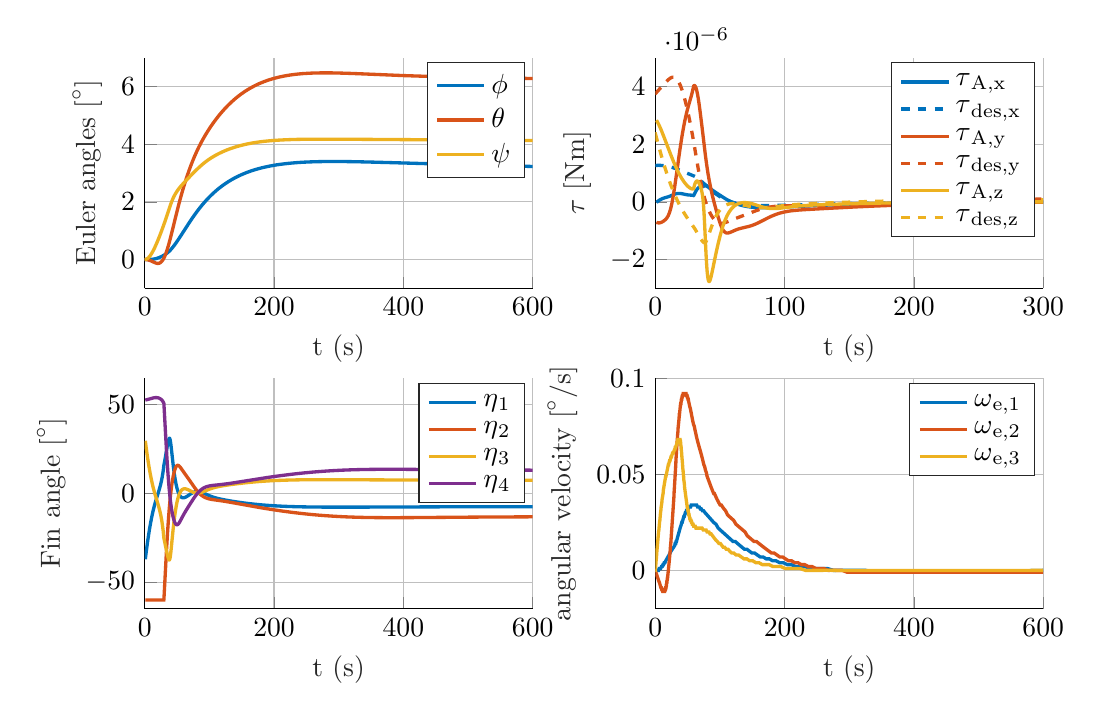 % This file was created by matlab2tikz.
%
%The latest updates can be retrieved from
%  http://www.mathworks.com/matlabcentral/fileexchange/22022-matlab2tikz-matlab2tikz
%where you can also make suggestions and rate matlab2tikz.
%
\definecolor{mycolor1}{rgb}{0.0,0.447,0.741}%
\definecolor{mycolor2}{rgb}{0.85,0.325,0.098}%
\definecolor{mycolor3}{rgb}{0.929,0.694,0.125}%
\definecolor{mycolor4}{rgb}{0.494,0.184,0.556}%
%
\begin{tikzpicture}

\begin{axis}[%
width=4.927cm,
height=2.93cm,
at={(0cm,4.07cm)},
scale only axis,
xmin=0,
xmax=600,
xlabel style={font=\color{white!15!black}},
xlabel={t (s)},
ymin=-1,
ymax=7,
ylabel style={font=\color{white!15!black}},
ylabel={$\text{Euler angles [}^\circ\text{]}$},
axis background/.style={fill=white},
axis x line*=bottom,
axis y line*=left,
xmajorgrids,
ymajorgrids,
legend style={legend cell align=left, align=left, draw=white!15!black},
yticklabel style={/pgf/number format/fixed}
]
\addplot [color=mycolor1, line width=1.2pt]
  table[row sep=crcr]{%
0	0\\
6.8	0.001\\
9.8	0.005\\
12.4	0.011\\
14.8	0.02\\
17	0.03\\
19.1	0.043\\
21.2	0.059\\
23.4	0.078\\
25.6	0.101\\
27.8	0.126\\
30	0.153\\
32	0.181\\
33.7	0.208\\
35.2	0.234\\
36.7	0.263\\
38.2	0.295\\
39.7	0.329\\
41.2	0.367\\
42.8	0.41\\
44.6	0.461\\
46.5	0.517\\
48.6	0.583\\
50.9	0.658\\
53.6	0.749\\
57.1	0.87\\
68.6	1.269\\
72	1.383\\
75.1	1.485\\
78	1.576\\
80.8	1.662\\
83.5	1.742\\
86.2	1.819\\
88.9	1.893\\
91.6	1.964\\
94.3	2.033\\
97.1	2.101\\
99.9	2.166\\
102.7	2.229\\
105.6	2.29\\
108.5	2.349\\
111.5	2.408\\
114.6	2.465\\
117.7	2.519\\
120.9	2.573\\
124.2	2.625\\
127.6	2.676\\
131	2.724\\
134.5	2.77\\
138.1	2.815\\
141.8	2.859\\
145.6	2.901\\
149.5	2.941\\
153.6	2.98\\
157.8	3.018\\
162.1	3.053\\
166.6	3.088\\
171.2	3.12\\
176	3.151\\
181	3.18\\
186.2	3.207\\
191.6	3.233\\
197.3	3.257\\
203.2	3.28\\
209.4	3.3\\
215.9	3.319\\
222.8	3.336\\
230.1	3.351\\
237.9	3.365\\
246.2	3.376\\
255.1	3.385\\
264.7	3.392\\
275.2	3.397\\
286.8	3.399\\
299.8	3.399\\
314.6	3.396\\
332.1	3.389\\
353.9	3.377\\
384.6	3.358\\
519.5	3.271\\
600.1	3.227\\
};
\addlegendentry{$\phi$}

\addplot [color=mycolor2, line width=1.2pt]
  table[row sep=crcr]{%
0	0\\
1.7	-0.001\\
3.3	-0.005\\
4.9	-0.012\\
6.6	-0.022\\
8.3	-0.034\\
10.2	-0.051\\
16	-0.112\\
17.4	-0.123\\
18.6	-0.13\\
19.7	-0.134\\
20.7	-0.134\\
21.6	-0.131\\
22.5	-0.126\\
23.3	-0.118\\
24.1	-0.108\\
24.9	-0.094\\
25.7	-0.078\\
26.5	-0.059\\
27.2	-0.039\\
27.9	-0.017\\
28.6	0.007\\
29.3	0.035\\
30	0.065\\
30.7	0.098\\
31.4	0.134\\
32.1	0.173\\
32.8	0.215\\
33.5	0.259\\
34.3	0.312\\
35.1	0.369\\
35.9	0.429\\
36.8	0.498\\
37.7	0.571\\
38.7	0.655\\
39.8	0.749\\
41.1	0.864\\
42.7	1.008\\
48.7	1.558\\
50.5	1.719\\
52	1.852\\
53.4	1.972\\
54.8	2.09\\
56.1	2.196\\
57.4	2.3\\
58.8	2.409\\
60.2	2.514\\
61.6	2.617\\
63	2.717\\
64.4	2.814\\
65.8	2.909\\
67.3	3.007\\
68.8	3.102\\
70.3	3.195\\
71.8	3.284\\
73.3	3.371\\
74.8	3.455\\
76.3	3.536\\
77.9	3.619\\
79.5	3.7\\
81.1	3.778\\
82.8	3.858\\
84.5	3.935\\
86.3	4.014\\
88.2	4.095\\
90.1	4.172\\
92.1	4.251\\
94.2	4.331\\
96.4	4.412\\
98.7	4.493\\
101.1	4.576\\
103.5	4.655\\
106	4.735\\
108.6	4.815\\
111.2	4.892\\
113.8	4.966\\
116.5	5.041\\
119.2	5.112\\
122	5.184\\
124.8	5.252\\
127.6	5.318\\
130.5	5.383\\
133.4	5.445\\
136.4	5.507\\
139.4	5.566\\
142.5	5.624\\
145.6	5.679\\
148.8	5.733\\
152.1	5.785\\
155.4	5.835\\
158.8	5.884\\
162.3	5.931\\
165.8	5.975\\
169.4	6.018\\
173.1	6.059\\
176.9	6.098\\
180.8	6.135\\
184.8	6.171\\
188.9	6.204\\
193.1	6.236\\
197.5	6.266\\
202	6.294\\
206.7	6.321\\
211.5	6.345\\
216.5	6.367\\
221.7	6.387\\
227.1	6.405\\
232.8	6.422\\
238.7	6.436\\
245	6.448\\
251.6	6.457\\
258.6	6.465\\
266.2	6.47\\
274.4	6.473\\
283.4	6.473\\
293.4	6.471\\
304.9	6.464\\
318.8	6.454\\
337.9	6.437\\
400	6.379\\
424.3	6.361\\
449.8	6.344\\
479	6.328\\
515.7	6.31\\
600.1	6.277\\
};
\addlegendentry{$\theta$}

\addplot [color=mycolor3, line width=1.2pt]
  table[row sep=crcr]{%
0	0\\
0.9	0.001\\
1.7	0.005\\
2.5	0.012\\
3.4	0.022\\
4.3	0.036\\
5.2	0.052\\
6.1	0.072\\
7	0.094\\
7.9	0.119\\
8.9	0.149\\
9.9	0.183\\
10.9	0.219\\
12	0.261\\
13.1	0.307\\
14.3	0.36\\
15.5	0.415\\
16.8	0.479\\
18.1	0.545\\
19.5	0.619\\
21	0.701\\
22.6	0.791\\
24.3	0.89\\
26.2	1.003\\
28.2	1.125\\
30.3	1.256\\
32	1.365\\
33.6	1.47\\
35.4	1.591\\
40	1.903\\
40.9	1.959\\
41.7	2.007\\
42.5	2.052\\
43.4	2.099\\
44.3	2.144\\
45.2	2.185\\
46.2	2.229\\
47.2	2.269\\
48.3	2.311\\
49.5	2.353\\
50.8	2.396\\
52.2	2.439\\
53.8	2.486\\
55.6	2.535\\
57.7	2.589\\
60.4	2.656\\
64.1	2.745\\
69.9	2.88\\
75.8	3.016\\
79.9	3.108\\
83.2	3.178\\
86.2	3.24\\
89	3.295\\
91.8	3.347\\
94.6	3.396\\
97.4	3.442\\
100.3	3.487\\
103.3	3.531\\
106.5	3.574\\
109.8	3.617\\
113.3	3.659\\
116.9	3.699\\
120.7	3.739\\
124.6	3.777\\
128.6	3.813\\
132.8	3.848\\
137.1	3.88\\
141.6	3.912\\
146.2	3.941\\
151	3.969\\
156	3.995\\
161.2	4.019\\
166.6	4.042\\
172.3	4.062\\
178.3	4.081\\
184.7	4.099\\
191.5	4.114\\
198.8	4.128\\
206.7	4.14\\
215.4	4.15\\
225	4.159\\
235.8	4.166\\
248.3	4.171\\
263.2	4.173\\
282	4.174\\
308.5	4.172\\
600.1	4.129\\
};
\addlegendentry{$\psi$}

\end{axis}

\begin{axis}[%
width=4.927cm,
height=2.93cm,
at={(6.484cm,4.07cm)},
scale only axis,
xmin=0,
xmax=300,
xlabel style={font=\color{white!15!black}},
xlabel={t (s)},
ymin=-3e-06,
ymax=5e-06,
ylabel style={font=\color{white!15!black}},
ylabel={$\tau\text{ [Nm]}$},
axis background/.style={fill=white},
axis x line*=bottom,
axis y line*=left,
xmajorgrids,
ymajorgrids,
legend style={legend cell align=left, align=left, draw=white!15!black},
yticklabel style={/pgf/number format/fixed}
]
\addplot [color=mycolor1, line width=1.2pt]
  table[row sep=crcr]{%
0.9	-1.84e-08\\
1.8	1.399e-08\\
2.6	4.009e-08\\
3.4	6.35e-08\\
4.2	8.417e-08\\
5	1.022e-07\\
5.9	1.194e-07\\
6.9	1.354e-07\\
10.2	1.789e-07\\
11.2	1.95e-07\\
14.7	2.618e-07\\
15.5	2.74e-07\\
16.3	2.833e-07\\
17.1	2.895e-07\\
17.9	2.924e-07\\
18.7	2.923e-07\\
19.6	2.891e-07\\
20.6	2.823e-07\\
24.3	2.479e-07\\
25.4	2.408e-07\\
28.6	2.293e-07\\
29.2	2.235e-07\\
29.6	2.172e-07\\
29.7	2.211e-07\\
31	3.373e-07\\
31.5	3.784e-07\\
31.9	4.085e-07\\
32.3	4.357e-07\\
32.7	4.596e-07\\
33.1	4.798e-07\\
33.4	4.924e-07\\
33.7	5.03e-07\\
34.1	5.137e-07\\
34.5	5.207e-07\\
34.9	5.244e-07\\
35.3	5.253e-07\\
36.6	5.244e-07\\
36.9	5.284e-07\\
37.2	5.351e-07\\
38.5	5.738e-07\\
38.8	5.77e-07\\
39.1	5.761e-07\\
39.4	5.712e-07\\
39.7	5.63e-07\\
40.1	5.485e-07\\
41	5.11e-07\\
41.6	4.876e-07\\
42.3	4.636e-07\\
47.6	3.006e-07\\
54.2	1.093e-07\\
55.6	7.267e-08\\
56.8	4.388e-08\\
58.2	1.32e-08\\
59.6	-1.464e-08\\
61	-3.995e-08\\
62.6	-6.61e-08\\
64.3	-9.088e-08\\
66	-1.128e-07\\
67.9	-1.34e-07\\
69.5	-1.493e-07\\
71.4	-1.647e-07\\
73.1	-1.761e-07\\
75.1	-1.868e-07\\
77.2	-1.951e-07\\
79.4	-2.008e-07\\
81.7	-2.04e-07\\
84.3	-2.047e-07\\
87.4	-2.024e-07\\
91.4	-1.965e-07\\
97.9	-1.837e-07\\
128.6	-1.2e-07\\
139.8	-1.007e-07\\
151	-8.423e-08\\
163	-6.954e-08\\
181.5	-5.183e-08\\
189.6	-4.554e-08\\
206.1	-3.503e-08\\
229.1	-2.421e-08\\
263.7	-1.357e-08\\
300.1	-6.923e-09\\
};
\addlegendentry{$\tau{}_{\text{A,x}}$}

\addplot [color=mycolor1, dashed, line width=1.2pt]
  table[row sep=crcr]{%
0	1.26e-06\\
0.7	1.263e-06\\
1.8	1.266e-06\\
3	1.267e-06\\
4.3	1.264e-06\\
5.7	1.259e-06\\
7.3	1.25e-06\\
9	1.237e-06\\
10.7	1.222e-06\\
12.2	1.205e-06\\
13.6	1.187e-06\\
15	1.166e-06\\
16.6	1.14e-06\\
30.3	8.898e-07\\
31	8.737e-07\\
31.7	8.548e-07\\
32.5	8.302e-07\\
33.4	7.994e-07\\
34.5	7.586e-07\\
36.4	6.847e-07\\
37.8	6.281e-07\\
40.7	5.025e-07\\
41.9	4.536e-07\\
43.3	3.996e-07\\
44.7	3.484e-07\\
46.1	3.002e-07\\
47.5	2.55e-07\\
48.9	2.128e-07\\
50.3	1.735e-07\\
51.6	1.398e-07\\
52.9	1.087e-07\\
54.2	8.026e-08\\
55.6	5.253e-08\\
57	2.757e-08\\
58.5	3.672e-09\\
60.1	-1.886e-08\\
61.7	-3.859e-08\\
63.4	-5.674e-08\\
65.2	-7.307e-08\\
67.1	-8.739e-08\\
69.1	-9.957e-08\\
71.2	-1.096e-07\\
73.5	-1.176e-07\\
76	-1.236e-07\\
78.8	-1.274e-07\\
82.1	-1.29e-07\\
86.3	-1.281e-07\\
92.1	-1.236e-07\\
101.5	-1.132e-07\\
135.2	-7.405e-08\\
149.6	-6.131e-08\\
165.8	-4.991e-08\\
184.9	-3.941e-08\\
208.3	-2.949e-08\\
237	-2.026e-08\\
270.8	-1.229e-08\\
300.1	-7.377e-09\\
};
\addlegendentry{$\tau{}_{\text{des,x}}$}

\addplot [color=mycolor2, line width=1.2pt]
  table[row sep=crcr]{%
0.9	-7.083e-07\\
1.4	-7.185e-07\\
1.9	-7.254e-07\\
2.4	-7.289e-07\\
2.9	-7.295e-07\\
3.4	-7.273e-07\\
3.9	-7.225e-07\\
4.5	-7.136e-07\\
5.1	-7.018e-07\\
5.7	-6.873e-07\\
6.3	-6.702e-07\\
6.9	-6.507e-07\\
7.5	-6.282e-07\\
8	-6.069e-07\\
8.5	-5.823e-07\\
8.9	-5.597e-07\\
9.3	-5.338e-07\\
9.6	-5.119e-07\\
9.9	-4.873e-07\\
10.2	-4.599e-07\\
10.5	-4.292e-07\\
10.8	-3.95e-07\\
11.1	-3.57e-07\\
11.4	-3.149e-07\\
11.6	-2.845e-07\\
11.8	-2.521e-07\\
12	-2.178e-07\\
12.2	-1.815e-07\\
12.4	-1.432e-07\\
12.6	-1.03e-07\\
12.8	-6.072e-08\\
13	-1.654e-08\\
13.3	5.326e-08\\
13.6	1.271e-07\\
13.9	2.048e-07\\
14.2	2.86e-07\\
14.5	3.704e-07\\
14.8	4.576e-07\\
15.1	5.474e-07\\
15.5	6.704e-07\\
15.9	7.962e-07\\
16.4	9.564e-07\\
18.4	1.601e-06\\
18.9	1.757e-06\\
19.3	1.879e-06\\
19.7	1.998e-06\\
20.1	2.114e-06\\
20.5	2.227e-06\\
20.9	2.336e-06\\
21.2	2.415e-06\\
21.5	2.492e-06\\
21.8	2.567e-06\\
22.1	2.639e-06\\
22.4	2.709e-06\\
22.7	2.777e-06\\
23	2.843e-06\\
23.3	2.906e-06\\
23.6	2.967e-06\\
24	3.044e-06\\
24.4	3.118e-06\\
24.8	3.189e-06\\
25.2	3.256e-06\\
25.6	3.321e-06\\
26.1	3.4e-06\\
27.7	3.648e-06\\
28.1	3.714e-06\\
28.4	3.766e-06\\
28.7	3.821e-06\\
29	3.878e-06\\
29.3	3.939e-06\\
29.6	4.004e-06\\
29.7	4.017e-06\\
29.9	4.026e-06\\
30.1	4.03e-06\\
30.3	4.031e-06\\
30.5	4.028e-06\\
30.7	4.02e-06\\
30.9	4.009e-06\\
31.1	3.993e-06\\
31.3	3.973e-06\\
31.5	3.95e-06\\
31.7	3.922e-06\\
31.9	3.89e-06\\
32.1	3.855e-06\\
32.3	3.815e-06\\
32.5	3.773e-06\\
32.7	3.726e-06\\
32.9	3.677e-06\\
33.1	3.625e-06\\
33.3	3.569e-06\\
33.5	3.511e-06\\
33.7	3.451e-06\\
33.9	3.389e-06\\
34.2	3.291e-06\\
34.5	3.19e-06\\
34.8	3.086e-06\\
35.2	2.944e-06\\
35.7	2.763e-06\\
36.3	2.542e-06\\
36.9	2.318e-06\\
38.2	1.827e-06\\
38.6	1.68e-06\\
38.9	1.573e-06\\
39.2	1.469e-06\\
39.5	1.368e-06\\
39.8	1.272e-06\\
40.1	1.18e-06\\
40.4	1.091e-06\\
40.7	1.007e-06\\
41	9.26e-07\\
41.3	8.483e-07\\
41.6	7.736e-07\\
41.9	7.015e-07\\
42.2	6.318e-07\\
42.6	5.421e-07\\
43	4.558e-07\\
43.4	3.726e-07\\
43.8	2.923e-07\\
44.2	2.147e-07\\
44.6	1.398e-07\\
45	6.731e-08\\
45.4	-2.843e-09\\
45.9	-8.772e-08\\
46.5	-1.863e-07\\
47.2	-2.984e-07\\
48.1	-4.399e-07\\
48.8	-5.479e-07\\
49.3	-6.228e-07\\
49.7	-6.806e-07\\
50.1	-7.357e-07\\
50.5	-7.875e-07\\
50.8	-8.239e-07\\
51.1	-8.58e-07\\
51.4	-8.895e-07\\
51.7	-9.185e-07\\
52	-9.449e-07\\
52.3	-9.686e-07\\
52.6	-9.897e-07\\
52.9	-1.008e-06\\
53.2	-1.024e-06\\
53.5	-1.038e-06\\
53.8	-1.049e-06\\
54.2	-1.062e-06\\
54.6	-1.07e-06\\
55	-1.076e-06\\
55.4	-1.079e-06\\
55.9	-1.08e-06\\
56.4	-1.078e-06\\
57	-1.072e-06\\
57.7	-1.062e-06\\
58.6	-1.046e-06\\
62	-9.792e-07\\
63.3	-9.567e-07\\
64.6	-9.373e-07\\
66	-9.195e-07\\
67.8	-8.998e-07\\
72.1	-8.544e-07\\
73.3	-8.392e-07\\
74.7	-8.19e-07\\
76.1	-7.961e-07\\
77.6	-7.685e-07\\
79.2	-7.36e-07\\
81.1	-6.944e-07\\
87.2	-5.545e-07\\
89	-5.159e-07\\
90.9	-4.781e-07\\
93.3	-4.355e-07\\
94.9	-4.106e-07\\
96.5	-3.885e-07\\
98.1	-3.691e-07\\
100.7	-3.429e-07\\
102.6	-3.274e-07\\
104.7	-3.134e-07\\
107	-3.01e-07\\
109.7	-2.893e-07\\
112.1	-2.807e-07\\
116.4	-2.681e-07\\
128.2	-2.387e-07\\
154.3	-1.772e-07\\
169.6	-1.458e-07\\
187.1	-1.151e-07\\
202.5	-9.239e-08\\
218.5	-7.253e-08\\
235.9	-5.464e-08\\
253.7	-3.976e-08\\
271.4	-2.784e-08\\
300.1	-1.358e-08\\
};
\addlegendentry{$\tau{}_{\text{A,y}}$}

\addplot [color=mycolor2, dashed, line width=1.2pt]
  table[row sep=crcr]{%
0	3.754e-06\\
0.1	3.755e-06\\
1.2	3.807e-06\\
2.6	3.877e-06\\
6.9	4.093e-06\\
8.2	4.154e-06\\
9.2	4.199e-06\\
10	4.232e-06\\
10.7	4.258e-06\\
11.3	4.278e-06\\
11.9	4.296e-06\\
12.4	4.307e-06\\
12.9	4.316e-06\\
13.4	4.322e-06\\
13.8	4.324e-06\\
14.2	4.323e-06\\
14.6	4.319e-06\\
15	4.313e-06\\
15.4	4.304e-06\\
15.8	4.292e-06\\
16.2	4.277e-06\\
16.6	4.258e-06\\
17	4.236e-06\\
17.4	4.211e-06\\
17.8	4.183e-06\\
18.2	4.151e-06\\
18.6	4.116e-06\\
19	4.078e-06\\
19.4	4.037e-06\\
19.8	3.992e-06\\
20.2	3.944e-06\\
20.6	3.894e-06\\
21	3.84e-06\\
21.4	3.783e-06\\
21.8	3.724e-06\\
22.2	3.662e-06\\
22.6	3.597e-06\\
23	3.53e-06\\
23.4	3.46e-06\\
23.8	3.388e-06\\
24.3	3.294e-06\\
24.8	3.197e-06\\
25.3	3.097e-06\\
25.8	2.994e-06\\
26.3	2.887e-06\\
26.8	2.777e-06\\
27.3	2.665e-06\\
27.8	2.549e-06\\
28.3	2.429e-06\\
28.8	2.307e-06\\
29.2	2.206e-06\\
29.6	2.103e-06\\
30.2	1.944e-06\\
32.4	1.359e-06\\
32.9	1.231e-06\\
33.4	1.104e-06\\
33.8	1.006e-06\\
34.2	9.102e-07\\
34.6	8.17e-07\\
35	7.266e-07\\
35.4	6.392e-07\\
35.8	5.548e-07\\
36.2	4.735e-07\\
36.6	3.953e-07\\
37	3.204e-07\\
37.4	2.487e-07\\
37.8	1.804e-07\\
38.2	1.154e-07\\
38.6	5.368e-08\\
39	-4.782e-09\\
39.4	-6.011e-08\\
39.8	-1.124e-07\\
40.2	-1.619e-07\\
40.6	-2.087e-07\\
41	-2.529e-07\\
41.4	-2.947e-07\\
41.9	-3.438e-07\\
42.4	-3.894e-07\\
42.9	-4.318e-07\\
43.4	-4.711e-07\\
43.9	-5.074e-07\\
44.4	-5.408e-07\\
44.9	-5.715e-07\\
45.4	-5.994e-07\\
45.9	-6.248e-07\\
46.4	-6.477e-07\\
46.9	-6.681e-07\\
47.4	-6.86e-07\\
47.9	-7.015e-07\\
48.4	-7.146e-07\\
48.9	-7.252e-07\\
49.5	-7.349e-07\\
50.1	-7.412e-07\\
50.7	-7.444e-07\\
51.3	-7.448e-07\\
52	-7.42e-07\\
52.7	-7.363e-07\\
53.5	-7.271e-07\\
54.5	-7.124e-07\\
55.8	-6.903e-07\\
61.5	-5.869e-07\\
77	-3.22e-07\\
79.3	-2.857e-07\\
81.3	-2.569e-07\\
83.2	-2.324e-07\\
85	-2.12e-07\\
86.8	-1.945e-07\\
88.6	-1.797e-07\\
90.5	-1.67e-07\\
92.5	-1.566e-07\\
94.6	-1.486e-07\\
96.9	-1.426e-07\\
99.6	-1.385e-07\\
103	-1.365e-07\\
119.4	-1.373e-07\\
126.3	-1.345e-07\\
134	-1.283e-07\\
143.2	-1.181e-07\\
154.9	-1.021e-07\\
170.8	-7.727e-08\\
236	2.755e-08\\
253.6	5.139e-08\\
270	7.076e-08\\
285.9	8.666e-08\\
300.1	9.84e-08\\
};
\addlegendentry{$\tau{}_{\text{des,y}}$}

\addplot [color=mycolor3, line width=1.2pt]
  table[row sep=crcr]{%
0.9	2.829e-06\\
1.3	2.8e-06\\
1.7	2.769e-06\\
2.2	2.727e-06\\
2.7	2.682e-06\\
3.2	2.634e-06\\
3.8	2.574e-06\\
4.4	2.511e-06\\
5.1	2.434e-06\\
6	2.332e-06\\
7.2	2.193e-06\\
12.1	1.621e-06\\
13.2	1.497e-06\\
14.1	1.398e-06\\
14.9	1.312e-06\\
15.7	1.23e-06\\
16.4	1.16e-06\\
17.1	1.093e-06\\
17.8	1.029e-06\\
18.5	9.684e-07\\
19.2	9.105e-07\\
19.9	8.555e-07\\
20.6	8.036e-07\\
21.3	7.548e-07\\
22	7.09e-07\\
22.7	6.664e-07\\
23.4	6.269e-07\\
24.1	5.905e-07\\
24.8	5.574e-07\\
25.4	5.317e-07\\
26	5.087e-07\\
26.6	4.885e-07\\
27.1	4.741e-07\\
27.6	4.623e-07\\
28.1	4.537e-07\\
28.5	4.496e-07\\
28.9	4.487e-07\\
29.2	4.505e-07\\
29.6	4.573e-07\\
29.7	4.688e-07\\
29.9	5.061e-07\\
30.1	5.408e-07\\
30.3	5.727e-07\\
30.5	6.016e-07\\
30.7	6.275e-07\\
30.9	6.504e-07\\
31.1	6.701e-07\\
31.3	6.868e-07\\
31.5	7.003e-07\\
31.7	7.108e-07\\
31.9	7.182e-07\\
32.1	7.226e-07\\
32.3	7.241e-07\\
32.5	7.228e-07\\
32.7	7.187e-07\\
32.9	7.121e-07\\
33.1	7.029e-07\\
33.3	6.913e-07\\
33.5	6.775e-07\\
33.7	6.615e-07\\
34	6.34e-07\\
34.3	6.026e-07\\
34.6	5.677e-07\\
34.9	5.297e-07\\
35.2	4.886e-07\\
35.5	4.438e-07\\
35.7	4.112e-07\\
35.9	3.754e-07\\
36.1	3.351e-07\\
36.2	3.128e-07\\
36.3	2.888e-07\\
36.4	2.627e-07\\
36.5	2.343e-07\\
36.6	2.034e-07\\
36.7	1.695e-07\\
36.8	1.324e-07\\
36.9	9.183e-08\\
37	4.751e-08\\
37.1	-8.034e-10\\
37.2	-5.329e-08\\
37.3	-1.101e-07\\
37.4	-1.713e-07\\
37.5	-2.37e-07\\
37.6	-3.071e-07\\
37.7	-3.815e-07\\
37.8	-4.599e-07\\
37.9	-5.422e-07\\
38	-6.281e-07\\
38.1	-7.171e-07\\
38.2	-8.087e-07\\
38.3	-9.027e-07\\
38.5	-1.095e-06\\
38.9	-1.482e-06\\
39	-1.577e-06\\
39.1	-1.669e-06\\
39.2	-1.758e-06\\
39.3	-1.845e-06\\
39.4	-1.929e-06\\
39.5	-2.009e-06\\
39.6	-2.085e-06\\
39.7	-2.157e-06\\
39.8	-2.224e-06\\
39.9	-2.288e-06\\
40	-2.347e-06\\
40.1	-2.402e-06\\
40.2	-2.452e-06\\
40.3	-2.498e-06\\
40.4	-2.54e-06\\
40.5	-2.578e-06\\
40.6	-2.612e-06\\
40.7	-2.641e-06\\
40.8	-2.667e-06\\
40.9	-2.69e-06\\
41	-2.708e-06\\
41.1	-2.724e-06\\
41.2	-2.737e-06\\
41.3	-2.747e-06\\
41.4	-2.754e-06\\
41.5	-2.758e-06\\
41.6	-2.76e-06\\
41.7	-2.76e-06\\
41.8	-2.758e-06\\
41.9	-2.754e-06\\
42	-2.748e-06\\
42.1	-2.741e-06\\
42.3	-2.722e-06\\
42.5	-2.698e-06\\
42.7	-2.67e-06\\
42.9	-2.638e-06\\
43.1	-2.603e-06\\
43.3	-2.566e-06\\
43.6	-2.508e-06\\
43.9	-2.446e-06\\
44.3	-2.361e-06\\
46	-1.988e-06\\
46.6	-1.859e-06\\
47.1	-1.754e-06\\
47.6	-1.652e-06\\
48.1	-1.552e-06\\
48.6	-1.456e-06\\
49.1	-1.362e-06\\
49.6	-1.272e-06\\
50.1	-1.185e-06\\
50.5	-1.118e-06\\
50.9	-1.053e-06\\
51.3	-9.905e-07\\
51.7	-9.306e-07\\
52.1	-8.732e-07\\
52.5	-8.183e-07\\
52.9	-7.66e-07\\
53.3	-7.161e-07\\
53.7	-6.687e-07\\
54.1	-6.237e-07\\
54.5	-5.811e-07\\
55	-5.309e-07\\
55.5	-4.842e-07\\
56	-4.406e-07\\
56.5	-4.002e-07\\
57	-3.627e-07\\
57.5	-3.28e-07\\
58	-2.958e-07\\
58.6	-2.604e-07\\
59.2	-2.284e-07\\
59.8	-1.995e-07\\
60.4	-1.735e-07\\
61	-1.502e-07\\
61.6	-1.294e-07\\
62.3	-1.081e-07\\
63	-8.985e-08\\
63.7	-7.424e-08\\
64.5	-5.95e-08\\
65.3	-4.777e-08\\
66.1	-3.88e-08\\
66.9	-3.225e-08\\
67.8	-2.763e-08\\
68.8	-2.552e-08\\
69.8	-2.629e-08\\
70.9	-3.012e-08\\
72	-3.674e-08\\
73.5	-4.973e-08\\
74.8	-6.412e-08\\
76.3	-8.362e-08\\
82.7	-1.77e-07\\
84.2	-1.952e-07\\
85.6	-2.092e-07\\
86.9	-2.193e-07\\
88.2	-2.267e-07\\
89.9	-2.323e-07\\
91.8	-2.334e-07\\
93.4	-2.31e-07\\
95.2	-2.253e-07\\
97.4	-2.154e-07\\
106.9	-1.633e-07\\
110.5	-1.467e-07\\
114.1	-1.33e-07\\
118	-1.211e-07\\
124	-1.07e-07\\
132.4	-9.22e-08\\
142.9	-7.727e-08\\
157	-6.01e-08\\
171.8	-4.497e-08\\
186.6	-3.271e-08\\
219.6	-1.43e-08\\
239.1	-7.938e-09\\
262.1	-3.401e-09\\
300.1	-1.443e-10\\
};
\addlegendentry{$\tau{}_{\text{A,z}}$}

\addplot [color=mycolor3, dashed, line width=1.2pt]
  table[row sep=crcr]{%
0	2.362e-06\\
0.1	2.362e-06\\
1.1	2.193e-06\\
2.3	1.993e-06\\
3.3	1.829e-06\\
4.2	1.684e-06\\
5	1.558e-06\\
5.8	1.435e-06\\
6.6	1.315e-06\\
7.4	1.198e-06\\
8.2	1.084e-06\\
8.9	9.876e-07\\
9.6	8.934e-07\\
10.3	8.018e-07\\
11	7.127e-07\\
11.7	6.263e-07\\
12.4	5.425e-07\\
13.1	4.613e-07\\
13.8	3.827e-07\\
14.5	3.068e-07\\
15.2	2.333e-07\\
16	1.524e-07\\
16.8	7.465e-08\\
17.6	-1.284e-10\\
18.4	-7.203e-08\\
19.2	-1.412e-07\\
20.1	-2.159e-07\\
21	-2.876e-07\\
21.9	-3.564e-07\\
22.9	-4.299e-07\\
23.9	-5.004e-07\\
25	-5.751e-07\\
26.2	-6.536e-07\\
30.2	-9.057e-07\\
30.8	-9.485e-07\\
31.5	-1.002e-06\\
33.8	-1.184e-06\\
34.5	-1.237e-06\\
35.1	-1.28e-06\\
35.7	-1.319e-06\\
36.2	-1.35e-06\\
36.6	-1.372e-06\\
37	-1.391e-06\\
37.3	-1.403e-06\\
37.6	-1.411e-06\\
37.9	-1.416e-06\\
38.1	-1.417e-06\\
38.3	-1.415e-06\\
38.5	-1.411e-06\\
38.7	-1.405e-06\\
38.9	-1.397e-06\\
39.1	-1.386e-06\\
39.3	-1.373e-06\\
39.5	-1.357e-06\\
39.8	-1.331e-06\\
40.1	-1.3e-06\\
40.4	-1.267e-06\\
40.8	-1.218e-06\\
41.3	-1.154e-06\\
42.3	-1.02e-06\\
43	-9.284e-07\\
43.6	-8.525e-07\\
44.1	-7.918e-07\\
44.6	-7.338e-07\\
45.1	-6.785e-07\\
45.6	-6.261e-07\\
46.1	-5.765e-07\\
46.6	-5.297e-07\\
47.1	-4.856e-07\\
47.6	-4.443e-07\\
48.1	-4.056e-07\\
48.6	-3.696e-07\\
49.1	-3.36e-07\\
49.6	-3.05e-07\\
50.2	-2.708e-07\\
50.8	-2.4e-07\\
51.4	-2.123e-07\\
52	-1.876e-07\\
52.6	-1.656e-07\\
53.2	-1.463e-07\\
53.9	-1.268e-07\\
54.6	-1.104e-07\\
55.3	-9.682e-08\\
56.1	-8.435e-08\\
56.9	-7.484e-08\\
57.8	-6.728e-08\\
58.7	-6.264e-08\\
59.7	-6.044e-08\\
60.8	-6.107e-08\\
62	-6.476e-08\\
63.3	-7.157e-08\\
64.9	-8.295e-08\\
66.9	-1.002e-07\\
74.6	-1.696e-07\\
76.5	-1.822e-07\\
78.3	-1.912e-07\\
80	-1.968e-07\\
81.7	-1.996e-07\\
83.4	-1.995e-07\\
85.3	-1.965e-07\\
87.4	-1.901e-07\\
89.9	-1.794e-07\\
100.4	-1.253e-07\\
104.3	-1.083e-07\\
108.3	-9.369e-08\\
112.8	-8.016e-08\\
118.4	-6.632e-08\\
126	-5.052e-08\\
137.6	-2.947e-08\\
151.4	-7.219e-09\\
164.2	1.069e-08\\
177	2.579e-08\\
190.1	3.836e-08\\
203.9	4.871e-08\\
218.7	5.69e-08\\
235.2	6.311e-08\\
254.3	6.732e-08\\
278	6.953e-08\\
300.1	6.976e-08\\
};
\addlegendentry{$\tau{}_{\text{des,z}}$}

\end{axis}

\begin{axis}[%
width=4.927cm,
height=2.93cm,
at={(0cm,0cm)},
scale only axis,
xmin=0,
xmax=600,
xlabel style={font=\color{white!15!black}},
xlabel={t (s)},
ymin=-65,
ymax=65,
ylabel style={font=\color{white!15!black}},
ylabel={$\text{Fin angle [}^\circ\text{]}$},
axis background/.style={fill=white},
axis x line*=bottom,
axis y line*=left,
xmajorgrids,
ymajorgrids,
legend style={legend cell align=left, align=left, draw=white!15!black},
yticklabel style={/pgf/number format/fixed}
]
\addplot [color=mycolor1, line width=1.2pt]
  table[row sep=crcr]{%
0.9	-37.042\\
2.2	-33.287\\
3.3	-30.239\\
4.4	-27.33\\
5.4	-24.813\\
6.4	-22.422\\
7.4	-20.158\\
8.3	-18.227\\
9.2	-16.395\\
10.1	-14.661\\
11	-13.023\\
11.9	-11.48\\
12.8	-10.027\\
13.7	-8.66\\
14.6	-7.373\\
15.6	-6.024\\
16.7	-4.623\\
18	-3.048\\
21.8	1.413\\
22.9	2.782\\
23.8	3.972\\
24.6	5.105\\
25.3	6.172\\
26	7.327\\
26.6	8.405\\
27.2	9.583\\
27.7	10.658\\
28.2	11.834\\
28.7	13.134\\
29.2	14.587\\
29.7	16.13\\
30.3	17.153\\
30.9	18.281\\
31.6	19.697\\
34.2	25.24\\
35	26.839\\
35.7	28.14\\
36.3	29.161\\
36.8	29.918\\
37.2	30.432\\
37.5	30.74\\
37.7	30.899\\
37.9	31.014\\
38.1	31.08\\
38.3	31.093\\
38.5	31.048\\
38.7	30.942\\
38.9	30.775\\
39.1	30.546\\
39.3	30.257\\
39.6	29.717\\
39.9	29.059\\
40.3	28.03\\
40.7	26.864\\
41.3	24.949\\
44	16.078\\
44.7	14.014\\
45.4	12.09\\
46.1	10.31\\
46.8	8.672\\
47.4	7.379\\
48	6.186\\
48.6	5.09\\
49.2	4.089\\
49.8	3.179\\
50.4	2.357\\
51	1.618\\
51.6	0.958\\
52.2	0.373\\
52.8	-0.141\\
53.4	-0.59\\
54	-0.978\\
54.6	-1.31\\
55.2	-1.59\\
55.8	-1.822\\
56.4	-2.01\\
57.1	-2.179\\
57.8	-2.299\\
58.5	-2.375\\
59.3	-2.413\\
60.1	-2.407\\
61	-2.353\\
62	-2.246\\
63.1	-2.079\\
64.4	-1.833\\
66	-1.479\\
71.6	-0.121\\
73.4	0.266\\
75	0.563\\
76.4	0.777\\
77.8	0.943\\
79.1	1.051\\
80.4	1.114\\
81.7	1.13\\
83	1.103\\
84.4	1.027\\
85.9	0.9\\
87.6	0.707\\
89.6	0.43\\
92.2	0.02\\
100.5	-1.323\\
103.5	-1.743\\
106.5	-2.117\\
109.7	-2.468\\
113.3	-2.815\\
117.4	-3.161\\
122.4	-3.536\\
128.7	-3.96\\
136.5	-4.437\\
145	-4.91\\
153.7	-5.348\\
162.2	-5.73\\
170.8	-6.071\\
179.8	-6.382\\
189.1	-6.657\\
198.9	-6.898\\
209.3	-7.108\\
220.4	-7.284\\
232.6	-7.43\\
245.6	-7.541\\
261.1	-7.627\\
278.6	-7.679\\
302.1	-7.7\\
332.1	-7.684\\
473.6	-7.5\\
600.1	-7.435\\
};
\addlegendentry{$\eta{}_{\text{1}}$}

\addplot [color=mycolor2, line width=1.2pt]
  table[row sep=crcr]{%
0.9	-60\\
29.6	-60\\
29.7	-59.631\\
32.9	-37.354\\
33.9	-30.742\\
34.7	-25.734\\
35.5	-21.02\\
36.2	-17.158\\
36.9	-13.548\\
37.6	-10.198\\
38.2	-7.534\\
38.8	-5.063\\
39.4	-2.779\\
40	-0.677\\
40.6	1.257\\
41.2	3.034\\
41.8	4.666\\
42.4	6.164\\
43	7.535\\
43.6	8.786\\
44.2	9.923\\
44.8	10.95\\
45.4	11.872\\
45.9	12.563\\
46.4	13.185\\
46.9	13.741\\
47.4	14.231\\
47.9	14.656\\
48.4	15.015\\
48.9	15.31\\
49.4	15.54\\
49.9	15.708\\
50.4	15.815\\
50.9	15.866\\
51.4	15.864\\
51.9	15.815\\
52.4	15.723\\
53	15.566\\
53.7	15.327\\
54.5	15.0\\
55.5	14.535\\
56.9	13.824\\
63.5	10.403\\
68.8	7.706\\
76.5	3.654\\
78.6	2.605\\
80.3	1.806\\
81.9	1.103\\
83.4	0.494\\
84.9	-0.064\\
86.3	-0.537\\
87.7	-0.963\\
89.2	-1.37\\
90.7	-1.727\\
92.2	-2.038\\
93.8	-2.324\\
95.5	-2.58\\
97.4	-2.817\\
99.5	-3.031\\
101.9	-3.228\\
104.9	-3.424\\
109.3	-3.66\\
122.6	-4.349\\
130.2	-4.804\\
140.7	-5.483\\
175.8	-7.782\\
189	-8.584\\
201.3	-9.286\\
212.8	-9.897\\
224.4	-10.467\\
235.8	-10.98\\
247	-11.437\\
258.2	-11.848\\
269.4	-12.211\\
280.7	-12.531\\
291.8	-12.799\\
303.4	-13.034\\
314.5	-13.216\\
326.4	-13.369\\
338.9	-13.487\\
353.1	-13.574\\
369	-13.624\\
387.5	-13.633\\
411.3	-13.594\\
511.3	-13.307\\
600.1	-13.145\\
};
\addlegendentry{$\eta{}_{\text{2}}$}

\addplot [color=mycolor3, line width=1.2pt]
  table[row sep=crcr]{%
0.9	29.695\\
2.1	26.312\\
3.2	23.349\\
4.2	20.781\\
5.2	18.341\\
6.2	16.03\\
7.1	14.059\\
8	12.191\\
8.9	10.421\\
9.8	8.749\\
10.7	7.171\\
11.6	5.683\\
12.5	4.283\\
13.4	2.962\\
14.4	1.578\\
15.5	0.141\\
16.8	-1.476\\
21.3	-6.982\\
22.3	-8.329\\
23.1	-9.479\\
23.9	-10.713\\
24.6	-11.88\\
25.3	-13.146\\
25.9	-14.326\\
26.5	-15.612\\
27.1	-17.025\\
27.6	-18.319\\
28.1	-19.741\\
28.6	-21.317\\
29	-22.713\\
29.7	-25.359\\
30.3	-26.266\\
31	-27.429\\
33.9	-32.635\\
34.7	-33.964\\
35.4	-35.031\\
36	-35.86\\
36.5	-36.472\\
36.9	-36.89\\
37.2	-37.143\\
37.5	-37.327\\
37.7	-37.401\\
37.9	-37.431\\
38.1	-37.411\\
38.3	-37.337\\
38.5	-37.203\\
38.7	-37.009\\
38.9	-36.752\\
39.1	-36.433\\
39.4	-35.843\\
39.7	-35.127\\
40	-34.3\\
40.4	-33.057\\
40.9	-31.335\\
43.3	-22.393\\
44.1	-19.592\\
44.8	-17.291\\
45.5	-15.137\\
46.2	-13.135\\
46.9	-11.282\\
47.6	-9.576\\
48.2	-8.227\\
48.8	-6.981\\
49.4	-5.833\\
50	-4.78\\
50.6	-3.82\\
51.2	-2.947\\
51.8	-2.158\\
52.4	-1.448\\
53	-0.812\\
53.6	-0.247\\
54.2	0.254\\
54.8	0.694\\
55.4	1.078\\
56	1.41\\
56.6	1.694\\
57.3	1.971\\
58	2.193\\
58.7	2.367\\
59.4	2.496\\
60.2	2.596\\
61	2.65\\
61.9	2.664\\
62.9	2.63\\
64	2.542\\
65.2	2.399\\
66.6	2.186\\
68.5	1.846\\
74	0.83\\
75.7	0.579\\
77.2	0.403\\
78.6	0.284\\
80	0.211\\
81.4	0.187\\
82.8	0.209\\
84.3	0.283\\
85.9	0.411\\
87.6	0.594\\
89.6	0.856\\
99.5	2.355\\
102.5	2.754\\
105.5	3.105\\
108.6	3.421\\
112	3.72\\
115.9	4.016\\
120.7	4.331\\
126.9	4.689\\
135.1	5.113\\
144.7	5.563\\
154.4	5.971\\
163.9	6.324\\
173.4	6.63\\
183.1	6.897\\
193.2	7.127\\
203.8	7.322\\
215.1	7.482\\
227.4	7.609\\
240.4	7.7\\
256.1	7.762\\
275.3	7.789\\
301.1	7.774\\
434.7	7.537\\
497.8	7.475\\
600.1	7.428\\
};
\addlegendentry{$\eta{}_{\text{3}}$}

\addplot [color=mycolor4, line width=1.2pt]
  table[row sep=crcr]{%
0.9	52.653\\
2.8	52.802\\
5.4	53.055\\
13	53.823\\
14.9	53.955\\
16.5	54.019\\
17.9	54.03\\
19.2	53.995\\
20.4	53.918\\
21.6	53.794\\
22.7	53.632\\
23.7	53.44\\
24.7	53.198\\
25.6	52.931\\
26.4	52.647\\
27.1	52.355\\
27.8	52.013\\
28.4	51.671\\
29	51.273\\
29.6	50.801\\
29.7	50.402\\
33.3	26.429\\
34.2	20.927\\
35	16.336\\
35.7	12.575\\
36.4	9.064\\
37.1	5.812\\
37.7	3.238\\
38.3	0.865\\
38.9	-1.308\\
39.5	-3.29\\
40.1	-5.096\\
40.7	-6.741\\
41.3	-8.238\\
41.9	-9.6\\
42.5	-10.835\\
43.1	-11.951\\
43.6	-12.793\\
44.1	-13.559\\
44.6	-14.252\\
45.1	-14.876\\
45.6	-15.431\\
46.1	-15.921\\
46.6	-16.348\\
47.1	-16.712\\
47.6	-17.015\\
48.1	-17.256\\
48.6	-17.436\\
49	-17.536\\
49.4	-17.597\\
49.8	-17.621\\
50.3	-17.6\\
50.8	-17.524\\
51.3	-17.4\\
51.8	-17.231\\
52.4	-16.977\\
53.1	-16.622\\
53.9	-16.157\\
54.9	-15.515\\
59.5	-12.359\\
61.3	-11.186\\
63.2	-10.005\\
65.6	-8.573\\
69.6	-6.25\\
73.7	-3.913\\
76.1	-2.596\\
78	-1.607\\
79.7	-0.774\\
81.2	-0.088\\
82.7	0.547\\
84.1	1.09\\
85.5	1.585\\
86.9	2.031\\
88.3	2.429\\
89.7	2.78\\
91.2	3.108\\
92.7	3.39\\
94.3	3.645\\
96	3.87\\
97.9	4.074\\
100	4.252\\
102.5	4.416\\
105.7	4.576\\
120.7	5.16\\
127.5	5.477\\
135.6	5.902\\
147	6.551\\
186.8	8.848\\
199.9	9.543\\
212.2	10.153\\
224.4	10.712\\
236.3	11.21\\
247.5	11.635\\
259.1	12.029\\
270.6	12.374\\
282.2	12.674\\
293.9	12.93\\
305.9	13.146\\
317.9	13.317\\
330.9	13.456\\
344.8	13.557\\
360.1	13.62\\
376.8	13.643\\
397.9	13.624\\
428.5	13.544\\
517.9	13.285\\
600.1	13.138\\
};
\addlegendentry{$\eta{}_{\text{4}}$}

\end{axis}

\begin{axis}[%
width=4.927cm,
height=2.93cm,
at={(6.484cm,0cm)},
scale only axis,
xmin=0,
xmax=600,
xlabel style={font=\color{white!15!black}},
xlabel={t (s)},
ymin=-0.02,
ymax=0.1,
ylabel style={font=\color{white!15!black}},
ylabel={$\text{angular velocity [}^\circ\text{/s]}$},
axis background/.style={fill=white},
axis x line*=bottom,
axis y line*=left,
xmajorgrids,
ymajorgrids,
legend style={legend cell align=left, align=left, draw=white!15!black},
yticklabel style={/pgf/number format/fixed}
]
\addplot [color=mycolor1, line width=1.2pt]
  table[row sep=crcr]{%
0	-0\\
1	-5.745e-05\\
1.7	-5.841e-05\\
2.5	-1.529e-05\\
3.3	7.097e-05\\
4.2	0.0\\
5.1	0.0\\
6.1	0.001\\
7.2	0.001\\
8.4	0.001\\
9.6	0.002\\
10.8	0.002\\
11.9	0.003\\
12.9	0.003\\
13.9	0.004\\
15	0.004\\
16.2	0.005\\
21.3	0.008\\
22.8	0.009\\
24.4	0.01\\
26.4	0.011\\
30.2	0.013\\
30.7	0.014\\
31.2	0.014\\
31.7	0.014\\
32.2	0.015\\
32.8	0.015\\
33.5	0.016\\
34.3	0.017\\
37.6	0.021\\
38.4	0.022\\
40.3	0.024\\
41	0.025\\
41.7	0.025\\
42.5	0.026\\
43.3	0.027\\
44.1	0.028\\
44.9	0.028\\
45.7	0.029\\
46.5	0.03\\
47.3	0.03\\
48.1	0.031\\
48.9	0.031\\
49.7	0.032\\
50.5	0.032\\
51.3	0.032\\
52.1	0.033\\
52.9	0.033\\
53.8	0.033\\
54.7	0.033\\
55.6	0.034\\
56.5	0.034\\
57.5	0.034\\
58.5	0.034\\
59.5	0.034\\
60.6	0.034\\
61.7	0.034\\
62.9	0.034\\
64.1	0.034\\
65.4	0.033\\
66.7	0.033\\
68.1	0.033\\
69.6	0.032\\
71.2	0.032\\
72.9	0.031\\
74.8	0.031\\
77	0.03\\
79.7	0.029\\
90.2	0.025\\
93.9	0.024\\
97.3	0.022\\
100.6	0.021\\
103.9	0.02\\
107.2	0.019\\
110.5	0.018\\
113.8	0.017\\
117.1	0.016\\
120.4	0.015\\
123.8	0.015\\
127.2	0.014\\
130.7	0.013\\
134.3	0.012\\
138	0.011\\
141.7	0.011\\
145.6	0.01\\
149.6	0.009\\
153.7	0.009\\
157.9	0.008\\
162.3	0.007\\
166.8	0.007\\
171.5	0.006\\
176.4	0.006\\
181.5	0.005\\
186.8	0.005\\
192.3	0.004\\
198.1	0.004\\
204.1	0.003\\
210.4	0.003\\
217.1	0.002\\
224.1	0.002\\
231.5	0.002\\
239.4	0.001\\
247.7	0.001\\
256.5	0.001\\
265.9	0.001\\
275.9	0.0\\
286.5	9.175e-05\\
298.4	-0.0\\
311.2	-0.0\\
325.7	-0.0\\
341.6	-0.001\\
360	-0.001\\
382.7	-0.001\\
410.7	-0.001\\
450.4	-0.001\\
600.1	-0.0\\
};
\addlegendentry{$\omega{}_{\text{e,1}}$}

\addplot [color=mycolor2, line width=1.2pt]
  table[row sep=crcr]{%
0	0\\
0.1	-1.406e-09\\
1	-0.001\\
4.9	-0.005\\
6	-0.006\\
7	-0.007\\
7.9	-0.008\\
8.7	-0.009\\
9.4	-0.009\\
10	-0.01\\
10.6	-0.01\\
11.1	-0.01\\
11.6	-0.011\\
12	-0.011\\
12.4	-0.011\\
12.8	-0.011\\
13.2	-0.011\\
13.6	-0.011\\
13.9	-0.011\\
14.2	-0.011\\
14.5	-0.011\\
14.8	-0.01\\
15.1	-0.01\\
15.4	-0.01\\
15.7	-0.01\\
16	-0.009\\
16.3	-0.009\\
16.6	-0.009\\
16.9	-0.008\\
17.2	-0.008\\
17.5	-0.007\\
17.8	-0.006\\
18.1	-0.006\\
18.4	-0.005\\
18.7	-0.004\\
19	-0.004\\
19.3	-0.003\\
19.6	-0.002\\
19.9	-0.001\\
20.2	-0.0\\
20.5	0.001\\
20.8	0.002\\
21.1	0.003\\
21.4	0.004\\
21.7	0.005\\
22	0.006\\
22.4	0.008\\
22.8	0.009\\
23.2	0.011\\
23.6	0.013\\
24	0.014\\
24.4	0.016\\
24.8	0.018\\
25.2	0.02\\
25.6	0.022\\
26	0.024\\
26.4	0.026\\
26.8	0.028\\
27.2	0.03\\
27.6	0.032\\
28	0.034\\
28.4	0.036\\
28.8	0.038\\
29.2	0.041\\
29.6	0.043\\
31.2	0.052\\
31.7	0.055\\
32.1	0.058\\
32.5	0.06\\
32.9	0.062\\
33.2	0.064\\
33.5	0.065\\
33.8	0.067\\
34.1	0.068\\
34.4	0.07\\
34.7	0.071\\
35	0.072\\
35.3	0.074\\
35.6	0.075\\
35.9	0.076\\
36.2	0.077\\
36.5	0.078\\
36.8	0.079\\
37.1	0.081\\
37.4	0.081\\
37.7	0.082\\
38	0.083\\
38.3	0.084\\
38.6	0.085\\
38.9	0.086\\
39.2	0.086\\
39.5	0.087\\
39.8	0.087\\
40.1	0.088\\
40.4	0.089\\
40.7	0.089\\
41	0.089\\
41.3	0.09\\
41.6	0.09\\
42	0.091\\
42.4	0.091\\
42.8	0.091\\
43.2	0.092\\
43.6	0.092\\
44	0.092\\
44.4	0.092\\
44.8	0.092\\
45.2	0.092\\
45.6	0.092\\
46	0.092\\
46.4	0.092\\
46.8	0.092\\
47.2	0.092\\
47.6	0.092\\
48	0.091\\
48.4	0.091\\
48.8	0.091\\
49.2	0.091\\
49.6	0.09\\
50.1	0.09\\
50.6	0.089\\
51.1	0.089\\
51.6	0.088\\
52.2	0.087\\
52.8	0.086\\
53.5	0.085\\
54.4	0.084\\
57.8	0.078\\
59.1	0.076\\
60.3	0.075\\
61.5	0.073\\
62.8	0.071\\
64.1	0.069\\
65.6	0.067\\
67.2	0.065\\
68.9	0.063\\
70.6	0.061\\
72.2	0.059\\
73.7	0.057\\
75.1	0.055\\
76.4	0.054\\
77.7	0.052\\
78.9	0.051\\
80.1	0.049\\
81.2	0.048\\
82.3	0.047\\
83.4	0.046\\
84.5	0.045\\
85.6	0.044\\
86.7	0.043\\
87.9	0.042\\
89.1	0.041\\
90.3	0.04\\
91.5	0.04\\
92.8	0.039\\
94.1	0.038\\
95.5	0.037\\
97	0.036\\
98.6	0.035\\
100.3	0.034\\
102.1	0.034\\
104.1	0.033\\
106.3	0.032\\
108.8	0.031\\
111.6	0.029\\
114.6	0.028\\
117.9	0.027\\
121.3	0.026\\
124.8	0.024\\
128.3	0.023\\
131.8	0.022\\
135.3	0.021\\
138.8	0.02\\
142.3	0.018\\
145.8	0.017\\
149.3	0.016\\
152.9	0.015\\
156.6	0.015\\
160.3	0.014\\
164.1	0.013\\
167.9	0.012\\
171.8	0.011\\
175.8	0.01\\
179.9	0.009\\
184	0.009\\
188.2	0.008\\
192.5	0.007\\
196.9	0.007\\
201.4	0.006\\
206	0.005\\
210.8	0.005\\
215.7	0.004\\
220.7	0.004\\
225.8	0.003\\
231.2	0.003\\
236.7	0.002\\
242.4	0.002\\
248.3	0.001\\
254.4	0.001\\
260.8	0.001\\
267.4	0.0\\
274.3	6.535e-05\\
281.5	-0.0\\
289.1	-0.0\\
297.1	-0.001\\
305.7	-0.001\\
314.9	-0.001\\
324.9	-0.001\\
335.9	-0.001\\
348.3	-0.001\\
362.5	-0.001\\
381.2	-0.001\\
453.8	-0.001\\
485.7	-0.001\\
522	-0.001\\
600.1	-0.001\\
};
\addlegendentry{$\omega{}_{\text{e,2}}$}

\addplot [color=mycolor3, line width=1.2pt]
  table[row sep=crcr]{%
0	0\\
0.1	1.394e-09\\
0.6	0.002\\
1.3	0.005\\
1.9	0.007\\
2.5	0.01\\
3.1	0.012\\
3.6	0.014\\
4.1	0.016\\
4.6	0.018\\
5.1	0.02\\
5.6	0.021\\
6.1	0.023\\
6.6	0.025\\
7.1	0.026\\
7.6	0.028\\
8.1	0.03\\
8.6	0.031\\
9.1	0.033\\
9.6	0.034\\
10.1	0.035\\
10.6	0.037\\
11.1	0.038\\
11.6	0.039\\
12.1	0.04\\
12.6	0.042\\
13.1	0.043\\
13.6	0.044\\
14.1	0.045\\
14.6	0.046\\
15.1	0.047\\
15.6	0.048\\
16.1	0.049\\
16.6	0.049\\
17.2	0.05\\
17.8	0.051\\
18.4	0.052\\
19	0.053\\
19.6	0.054\\
20.2	0.055\\
20.8	0.055\\
21.4	0.056\\
22.1	0.057\\
22.8	0.057\\
23.5	0.058\\
24.2	0.059\\
25	0.059\\
25.8	0.06\\
26.7	0.061\\
27.7	0.061\\
30	0.063\\
30.4	0.063\\
30.9	0.064\\
31.5	0.064\\
33.4	0.066\\
34	0.067\\
34.5	0.067\\
35	0.068\\
35.5	0.068\\
35.9	0.068\\
36.3	0.068\\
36.6	0.068\\
36.9	0.068\\
37.2	0.068\\
37.4	0.068\\
37.6	0.068\\
37.8	0.068\\
38	0.068\\
38.2	0.068\\
38.4	0.068\\
38.6	0.067\\
38.8	0.067\\
39	0.067\\
39.2	0.066\\
39.4	0.066\\
39.6	0.065\\
39.8	0.064\\
40	0.064\\
40.2	0.063\\
40.5	0.062\\
40.8	0.061\\
41.2	0.059\\
42	0.056\\
42.6	0.053\\
43	0.052\\
43.4	0.05\\
43.8	0.049\\
44.2	0.047\\
44.6	0.046\\
45	0.045\\
45.4	0.043\\
45.8	0.042\\
46.2	0.041\\
46.6	0.04\\
47	0.039\\
47.4	0.038\\
47.8	0.037\\
48.2	0.036\\
48.6	0.035\\
49	0.034\\
49.4	0.033\\
49.8	0.033\\
50.2	0.032\\
50.6	0.031\\
51	0.031\\
51.4	0.03\\
51.8	0.029\\
52.3	0.029\\
52.8	0.028\\
53.3	0.027\\
53.8	0.027\\
54.3	0.026\\
54.8	0.026\\
55.4	0.026\\
56	0.025\\
56.6	0.025\\
57.2	0.024\\
57.9	0.024\\
58.6	0.024\\
59.3	0.023\\
60.1	0.023\\
60.9	0.023\\
61.8	0.023\\
62.8	0.022\\
63.9	0.022\\
65.2	0.022\\
66.8	0.022\\
72.4	0.022\\
74.2	0.021\\
75.8	0.021\\
77.3	0.021\\
78.7	0.021\\
80.1	0.02\\
81.5	0.02\\
83	0.02\\
84.6	0.019\\
86.4	0.019\\
88.6	0.018\\
93.1	0.016\\
96.1	0.015\\
98.5	0.014\\
100.7	0.014\\
102.9	0.013\\
105.1	0.012\\
107.4	0.012\\
109.8	0.011\\
112.4	0.011\\
115.2	0.01\\
118.2	0.009\\
121.5	0.009\\
125.1	0.008\\
128.9	0.008\\
133	0.007\\
137.2	0.006\\
141.6	0.006\\
146.1	0.005\\
150.7	0.005\\
155.5	0.004\\
160.4	0.004\\
165.5	0.003\\
170.8	0.003\\
176.2	0.003\\
181.9	0.002\\
187.9	0.002\\
194.2	0.002\\
200.7	0.001\\
207.7	0.001\\
215.2	0.001\\
223.4	0.001\\
232.3	0.0\\
242.2	0.0\\
253.4	0.0\\
266.3	5.572e-05\\
281.9	-1.699e-05\\
302.1	-6.525e-05\\
331.8	-8.86e-05\\
416.4	-8.893e-05\\
600.1	-0.0\\
};
\addlegendentry{$\omega{}_{\text{e,3}}$}

\end{axis}
\end{tikzpicture}%